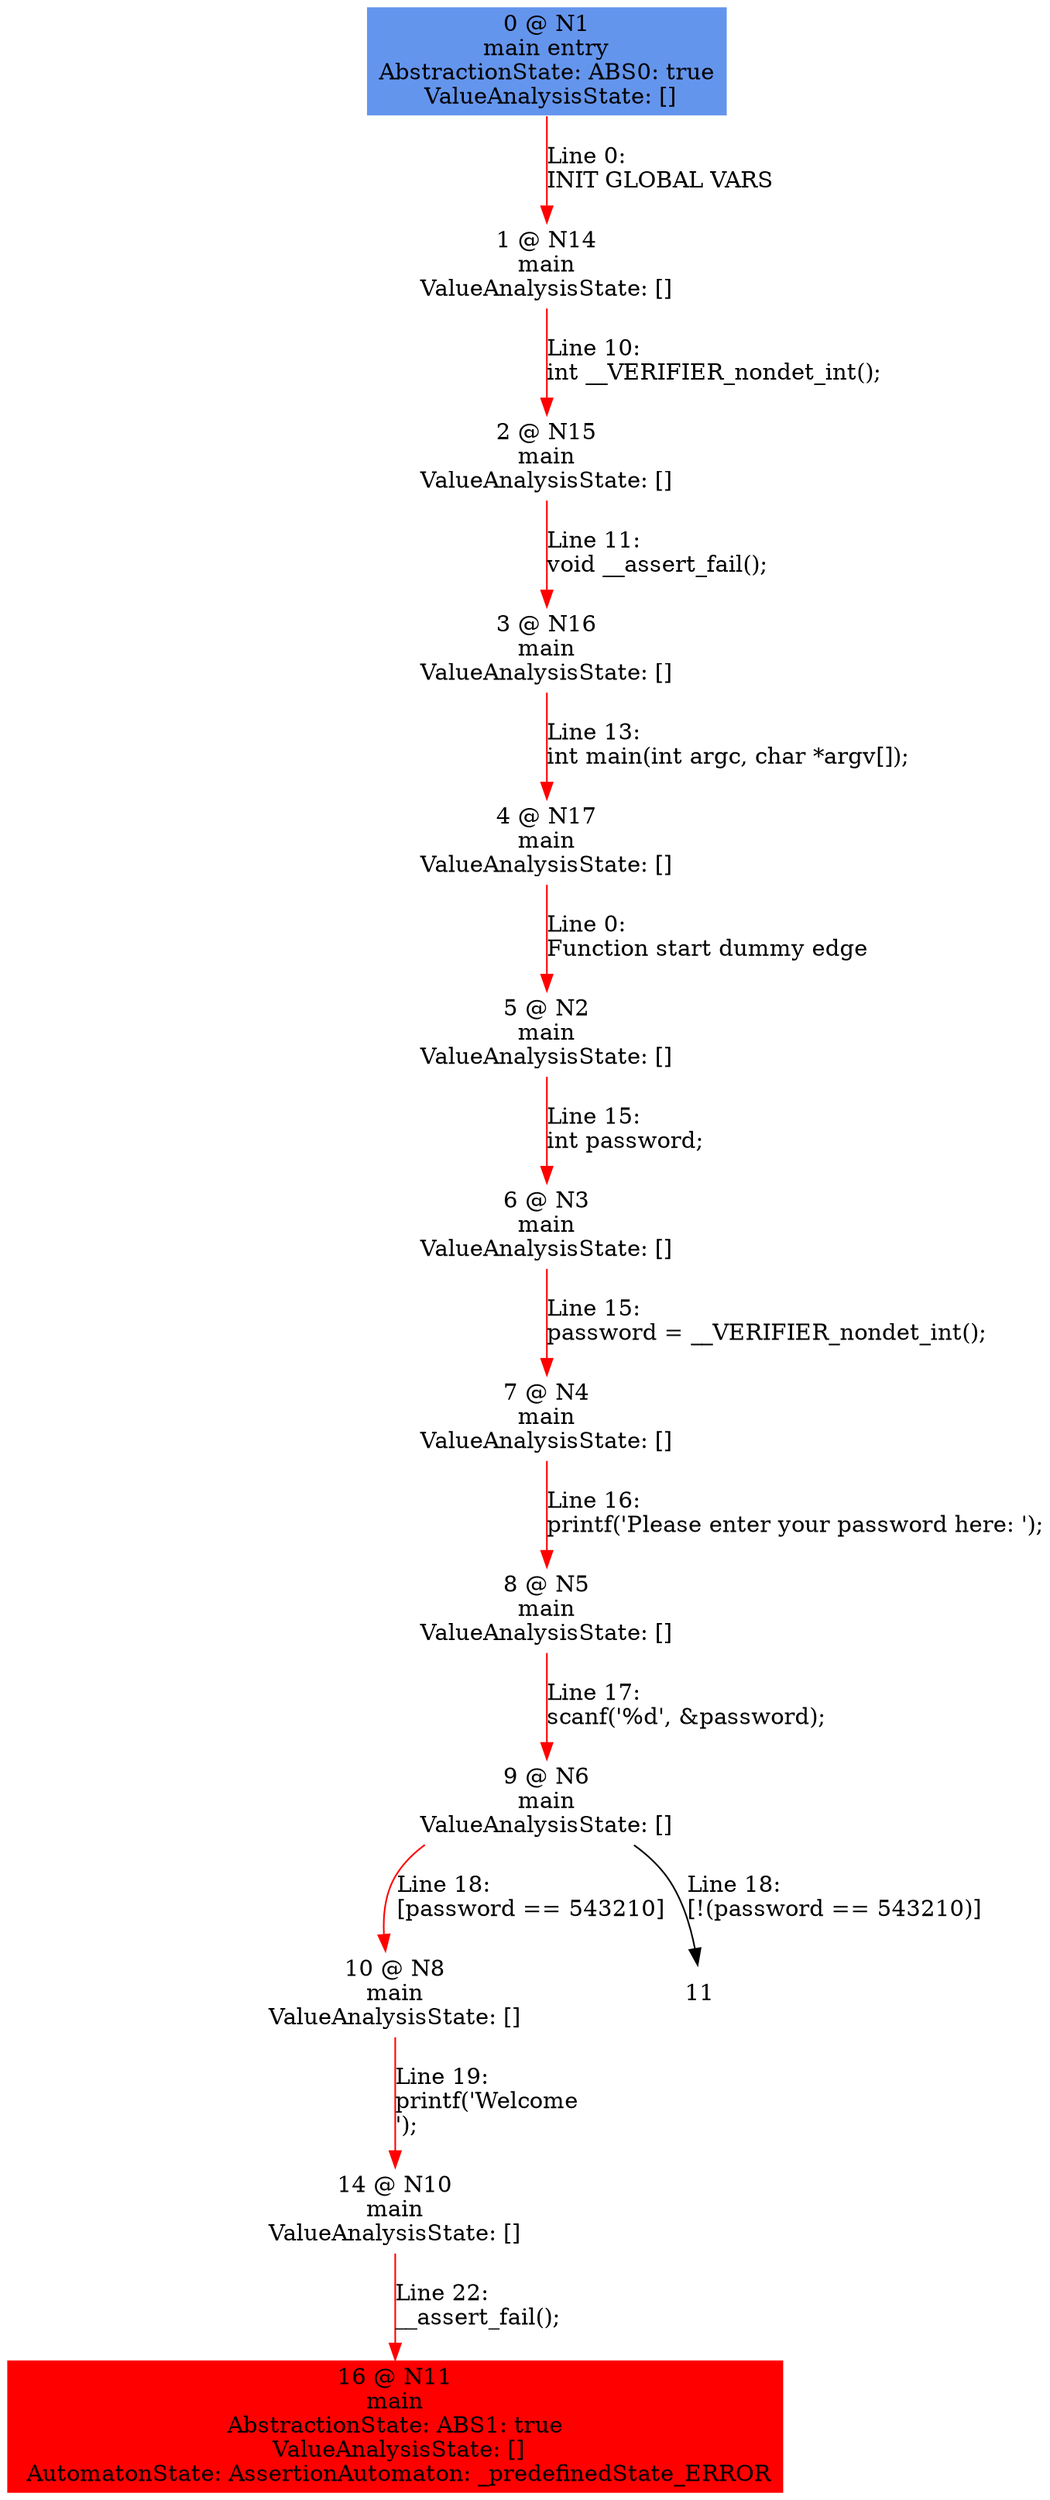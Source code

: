 digraph ARG {
node [style="filled" shape="box" color="white"]
0 [fillcolor="cornflowerblue" label="0 @ N1\nmain entry\nAbstractionState: ABS0: true\n ValueAnalysisState: []\n" id="0"]
1 [label="1 @ N14\nmain\nValueAnalysisState: []\n" id="1"]
2 [label="2 @ N15\nmain\nValueAnalysisState: []\n" id="2"]
3 [label="3 @ N16\nmain\nValueAnalysisState: []\n" id="3"]
4 [label="4 @ N17\nmain\nValueAnalysisState: []\n" id="4"]
5 [label="5 @ N2\nmain\nValueAnalysisState: []\n" id="5"]
6 [label="6 @ N3\nmain\nValueAnalysisState: []\n" id="6"]
7 [label="7 @ N4\nmain\nValueAnalysisState: []\n" id="7"]
8 [label="8 @ N5\nmain\nValueAnalysisState: []\n" id="8"]
9 [label="9 @ N6\nmain\nValueAnalysisState: []\n" id="9"]
10 [label="10 @ N8\nmain\nValueAnalysisState: []\n" id="10"]
14 [label="14 @ N10\nmain\nValueAnalysisState: []\n" id="14"]
16 [fillcolor="red" label="16 @ N11\nmain\nAbstractionState: ABS1: true\n ValueAnalysisState: []\n AutomatonState: AssertionAutomaton: _predefinedState_ERROR\n" id="16"]
0 -> 1 [color="red" label="Line 0: \lINIT GLOBAL VARS\l" id="0 -> 1"]
1 -> 2 [color="red" label="Line 10: \lint __VERIFIER_nondet_int();\l" id="1 -> 2"]
2 -> 3 [color="red" label="Line 11: \lvoid __assert_fail();\l" id="2 -> 3"]
3 -> 4 [color="red" label="Line 13: \lint main(int argc, char *argv[]);\l" id="3 -> 4"]
4 -> 5 [color="red" label="Line 0: \lFunction start dummy edge\l" id="4 -> 5"]
5 -> 6 [color="red" label="Line 15: \lint password;\l" id="5 -> 6"]
6 -> 7 [color="red" label="Line 15: \lpassword = __VERIFIER_nondet_int();\l" id="6 -> 7"]
7 -> 8 [color="red" label="Line 16: \lprintf('Please enter your password here: ');\l" id="7 -> 8"]
8 -> 9 [color="red" label="Line 17: \lscanf('%d', &password);\l" id="8 -> 9"]
9 -> 10 [color="red" label="Line 18: \l[password == 543210]\l" id="9 -> 10"]
9 -> 11 [label="Line 18: \l[!(password == 543210)]\l" id="9 -> 11"]
10 -> 14 [color="red" label="Line 19: \lprintf('Welcome \n');\l" id="10 -> 14"]
14 -> 16 [color="red" label="Line 22: \l__assert_fail();\l" id="14 -> 16"]
}
